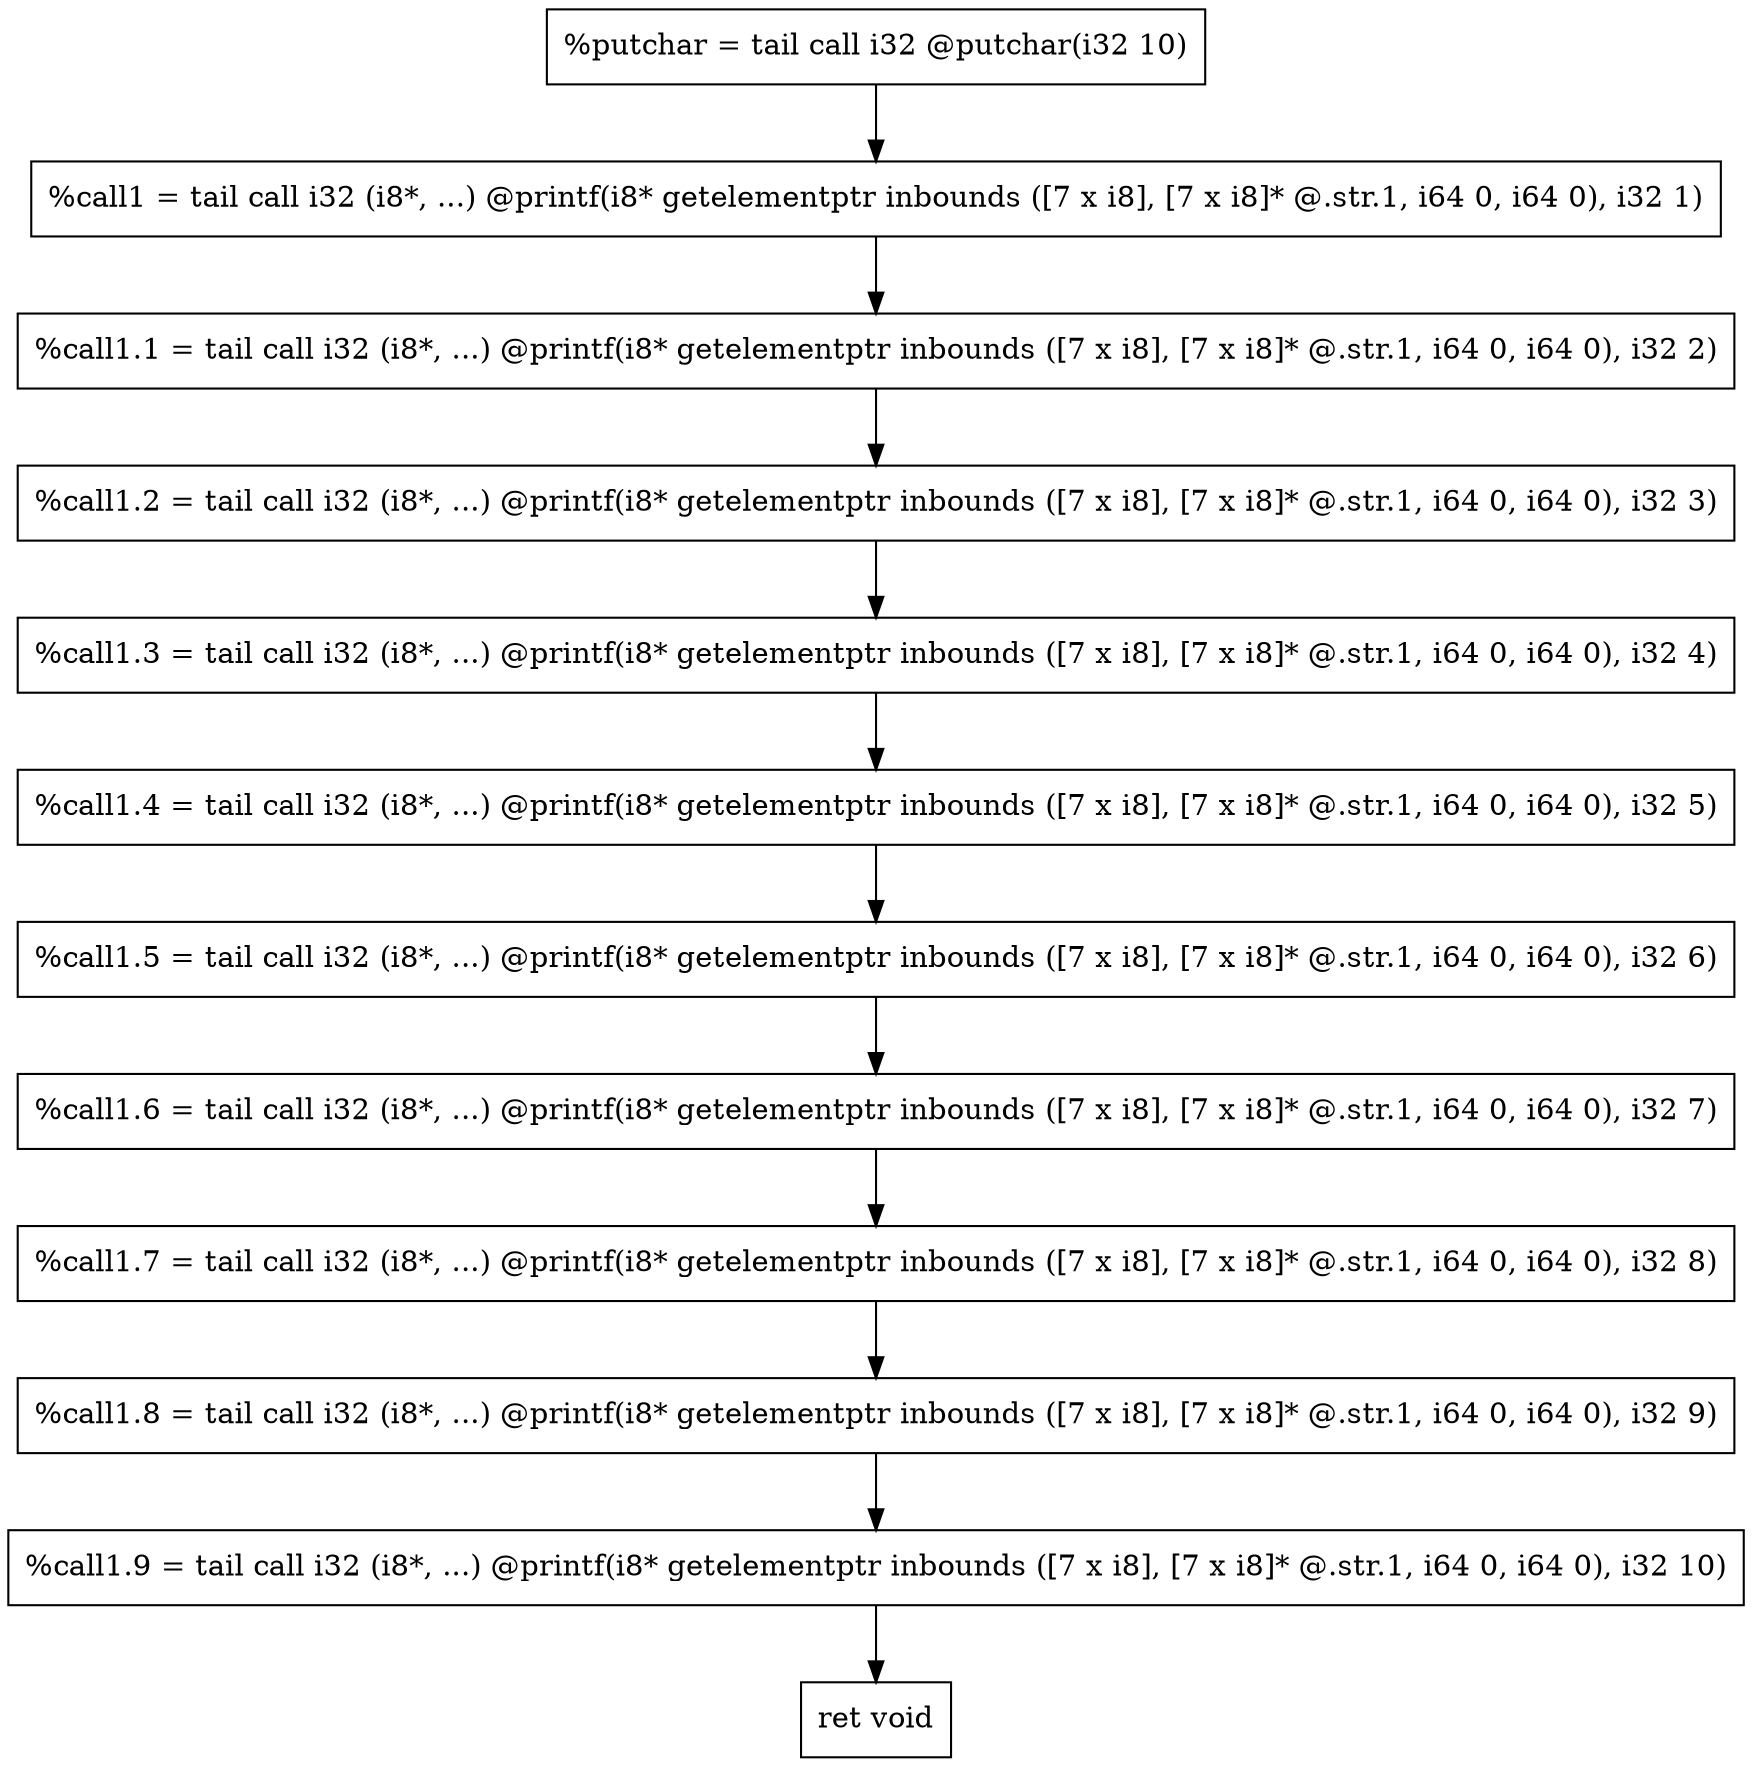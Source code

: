 digraph "CDFG for'func' function" {
	Node0x556035c699b0[shape=record, label="  %putchar = tail call i32 @putchar(i32 10)"]
	Node0x556035c69e58[shape=record, label="  %call1 = tail call i32 (i8*, ...) @printf(i8* getelementptr inbounds ([7 x i8], [7 x i8]* @.str.1, i64 0, i64 0), i32 1)"]
	Node0x556035c69fb8[shape=record, label="  %call1.1 = tail call i32 (i8*, ...) @printf(i8* getelementptr inbounds ([7 x i8], [7 x i8]* @.str.1, i64 0, i64 0), i32 2)"]
	Node0x556035c6a0f8[shape=record, label="  %call1.2 = tail call i32 (i8*, ...) @printf(i8* getelementptr inbounds ([7 x i8], [7 x i8]* @.str.1, i64 0, i64 0), i32 3)"]
	Node0x556035c6a238[shape=record, label="  %call1.3 = tail call i32 (i8*, ...) @printf(i8* getelementptr inbounds ([7 x i8], [7 x i8]* @.str.1, i64 0, i64 0), i32 4)"]
	Node0x556035c6a378[shape=record, label="  %call1.4 = tail call i32 (i8*, ...) @printf(i8* getelementptr inbounds ([7 x i8], [7 x i8]* @.str.1, i64 0, i64 0), i32 5)"]
	Node0x556035c6a4b8[shape=record, label="  %call1.5 = tail call i32 (i8*, ...) @printf(i8* getelementptr inbounds ([7 x i8], [7 x i8]* @.str.1, i64 0, i64 0), i32 6)"]
	Node0x556035c6a5f8[shape=record, label="  %call1.6 = tail call i32 (i8*, ...) @printf(i8* getelementptr inbounds ([7 x i8], [7 x i8]* @.str.1, i64 0, i64 0), i32 7)"]
	Node0x556035c6a738[shape=record, label="  %call1.7 = tail call i32 (i8*, ...) @printf(i8* getelementptr inbounds ([7 x i8], [7 x i8]* @.str.1, i64 0, i64 0), i32 8)"]
	Node0x556035c6a878[shape=record, label="  %call1.8 = tail call i32 (i8*, ...) @printf(i8* getelementptr inbounds ([7 x i8], [7 x i8]* @.str.1, i64 0, i64 0), i32 9)"]
	Node0x556035c6a988[shape=record, label="  %call1.9 = tail call i32 (i8*, ...) @printf(i8* getelementptr inbounds ([7 x i8], [7 x i8]* @.str.1, i64 0, i64 0), i32 10)"]
	Node0x556035c6aa30[shape=record, label="  ret void"]
	Node0x556035c699b0 -> Node0x556035c69e58
	Node0x556035c69e58 -> Node0x556035c69fb8
	Node0x556035c69fb8 -> Node0x556035c6a0f8
	Node0x556035c6a0f8 -> Node0x556035c6a238
	Node0x556035c6a238 -> Node0x556035c6a378
	Node0x556035c6a378 -> Node0x556035c6a4b8
	Node0x556035c6a4b8 -> Node0x556035c6a5f8
	Node0x556035c6a5f8 -> Node0x556035c6a738
	Node0x556035c6a738 -> Node0x556035c6a878
	Node0x556035c6a878 -> Node0x556035c6a988
	Node0x556035c6a988 -> Node0x556035c6aa30
edge [color=red]
}
